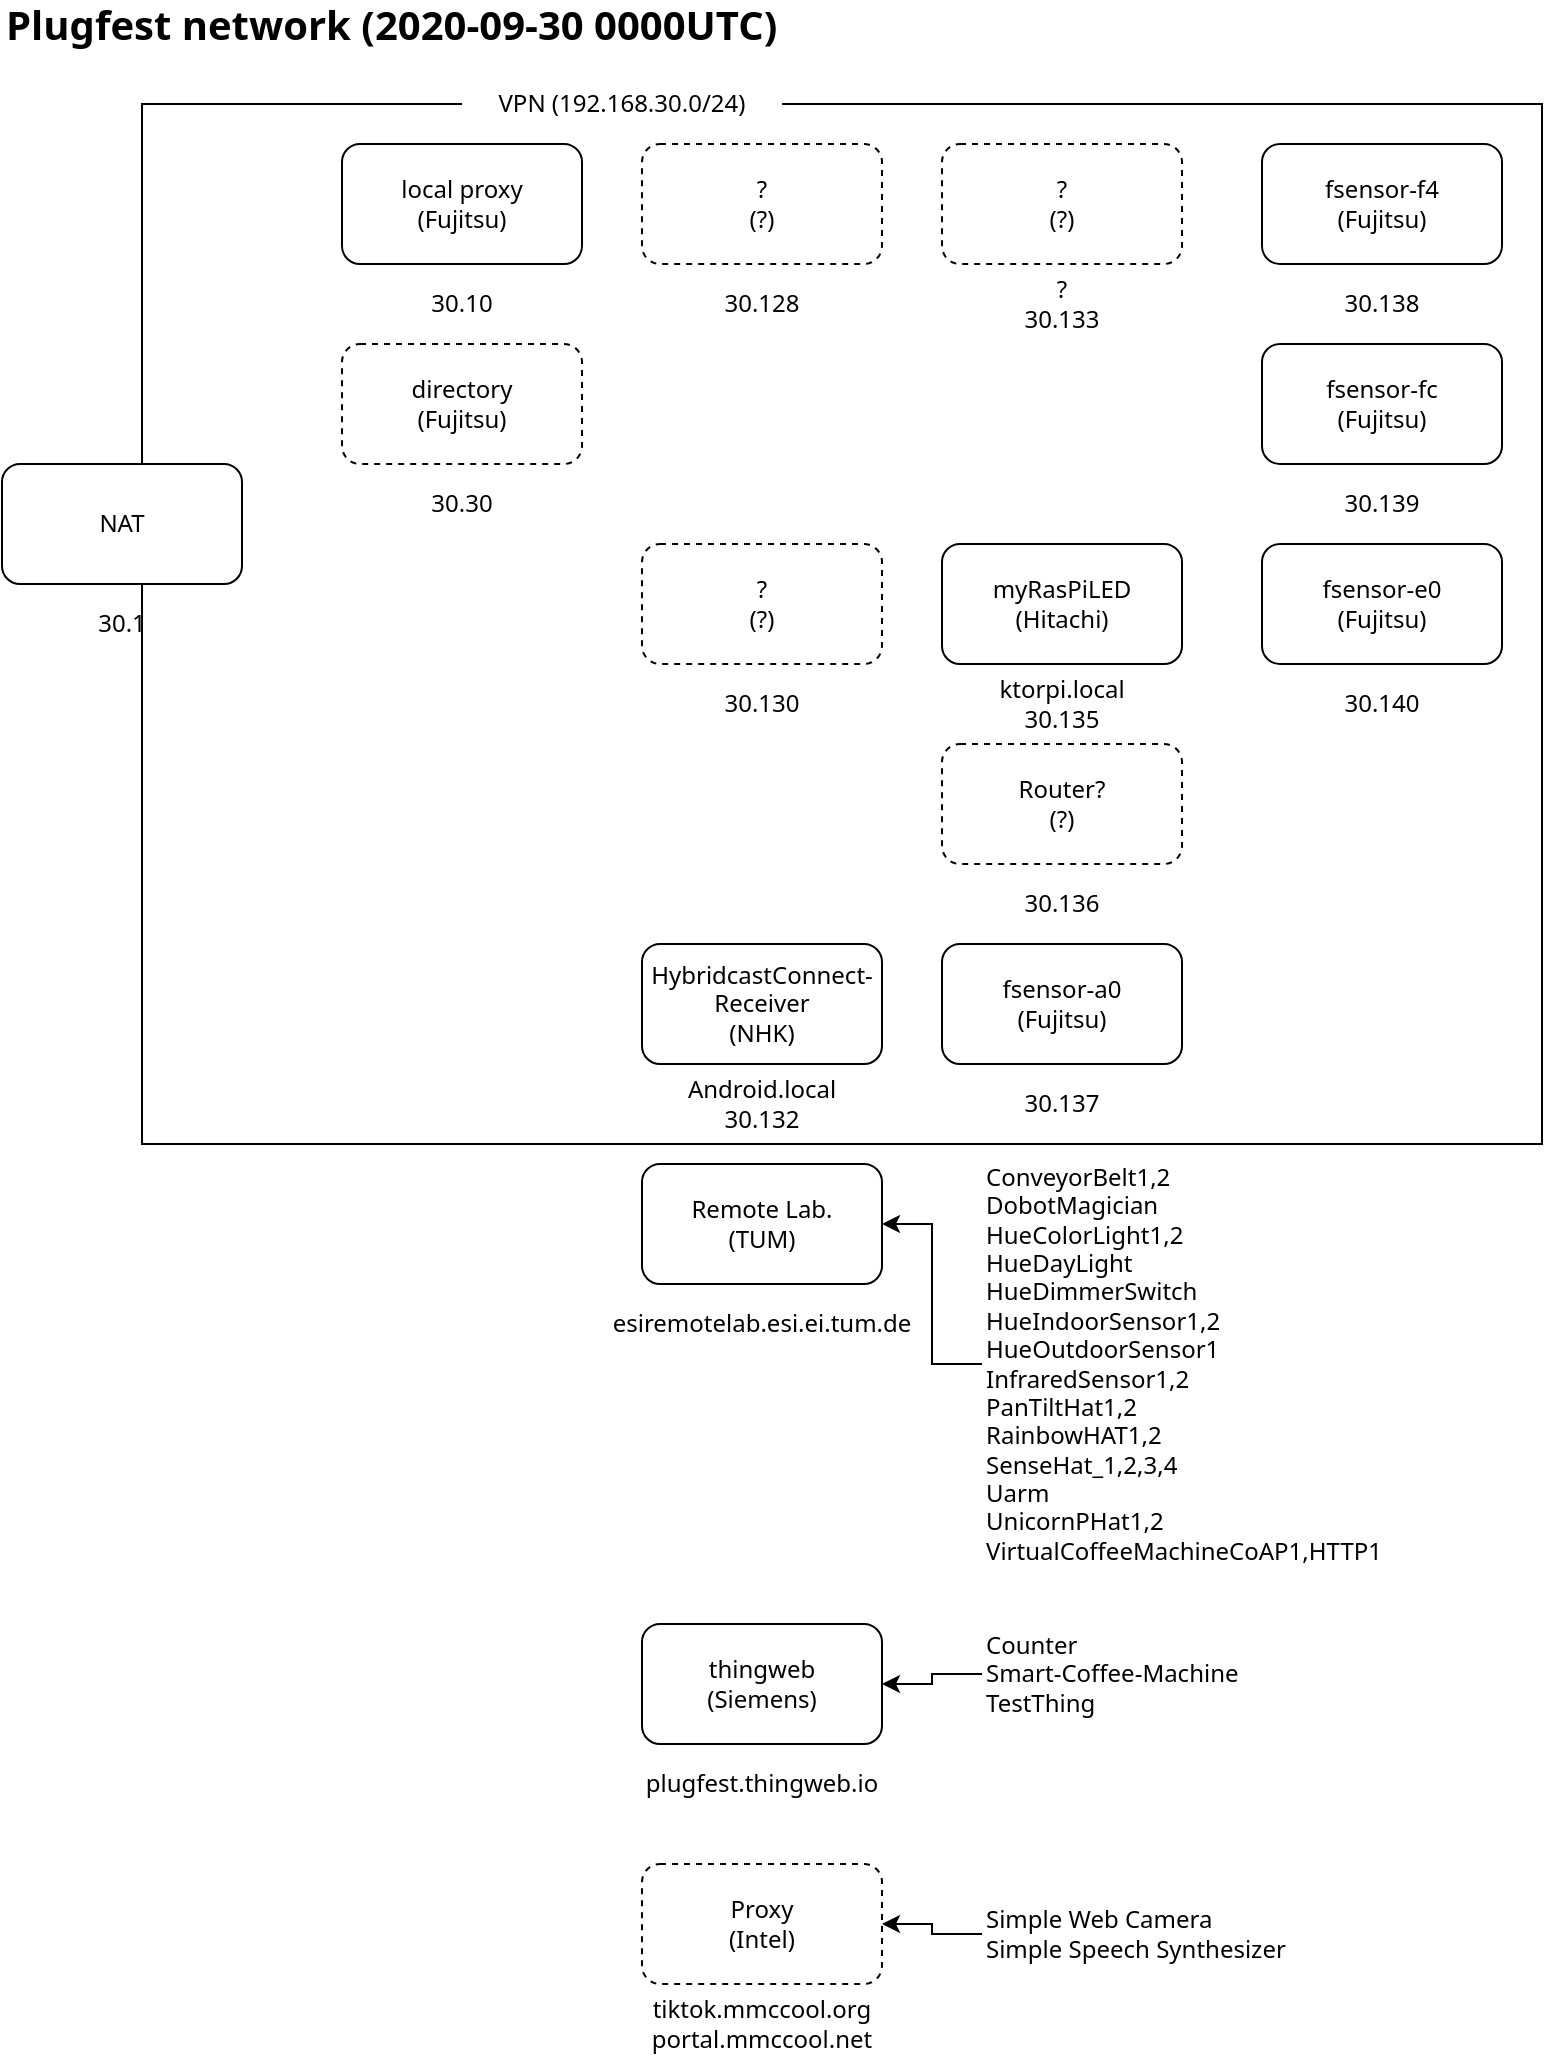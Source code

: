 <mxfile version="13.7.6" type="github">
  <diagram id="u5zMc34dIf03BYUIIh_0" name="Page-1">
    <mxGraphModel dx="537" dy="730" grid="1" gridSize="10" guides="1" tooltips="1" connect="1" arrows="1" fold="1" page="1" pageScale="1" pageWidth="850" pageHeight="1100" math="0" shadow="0">
      <root>
        <mxCell id="0" />
        <mxCell id="1" parent="0" />
        <mxCell id="Yr2aDynTFDVX90KfaygX-19" value="" style="rounded=0;whiteSpace=wrap;html=1;align=center;fontFamily=Noto Sans;fontSource=https%3A%2F%2Ffonts.googleapis.com%2Fcss%3Ffamily%3DNoto%2BSans;" parent="1" vertex="1">
          <mxGeometry x="80" y="60" width="700" height="520" as="geometry" />
        </mxCell>
        <mxCell id="Yr2aDynTFDVX90KfaygX-9" value="" style="group;fontFamily=Noto Sans;fontSource=https%3A%2F%2Ffonts.googleapis.com%2Fcss%3Ffamily%3DNoto%2BSans;" parent="1" vertex="1" connectable="0">
          <mxGeometry x="480" y="280" width="120" height="90" as="geometry" />
        </mxCell>
        <mxCell id="Yr2aDynTFDVX90KfaygX-3" value="myRasPiLED&lt;br&gt;(Hitachi)" style="rounded=1;whiteSpace=wrap;html=1;fontFamily=Noto Sans;fontSource=https%3A%2F%2Ffonts.googleapis.com%2Fcss%3Ffamily%3DNoto%2BSans;" parent="Yr2aDynTFDVX90KfaygX-9" vertex="1">
          <mxGeometry width="120" height="60" as="geometry" />
        </mxCell>
        <mxCell id="Yr2aDynTFDVX90KfaygX-4" value="ktorpi.local&lt;br&gt;30.135" style="text;html=1;strokeColor=none;fillColor=none;align=center;verticalAlign=middle;whiteSpace=wrap;rounded=0;fontFamily=Noto Sans;fontSource=https%3A%2F%2Ffonts.googleapis.com%2Fcss%3Ffamily%3DNoto%2BSans;" parent="Yr2aDynTFDVX90KfaygX-9" vertex="1">
          <mxGeometry x="40" y="70" width="40" height="20" as="geometry" />
        </mxCell>
        <mxCell id="Yr2aDynTFDVX90KfaygX-10" value="" style="group;fontFamily=Noto Sans;fontSource=https%3A%2F%2Ffonts.googleapis.com%2Fcss%3Ffamily%3DNoto%2BSans;" parent="1" vertex="1" connectable="0">
          <mxGeometry x="330" y="280" width="120" height="90" as="geometry" />
        </mxCell>
        <mxCell id="Yr2aDynTFDVX90KfaygX-7" value="?&lt;br&gt;(?)" style="rounded=1;whiteSpace=wrap;html=1;fontFamily=Noto Sans;fontSource=https%3A%2F%2Ffonts.googleapis.com%2Fcss%3Ffamily%3DNoto%2BSans;dashed=1;" parent="Yr2aDynTFDVX90KfaygX-10" vertex="1">
          <mxGeometry width="120" height="60" as="geometry" />
        </mxCell>
        <mxCell id="Yr2aDynTFDVX90KfaygX-8" value="30.130" style="text;html=1;strokeColor=none;fillColor=none;align=center;verticalAlign=middle;whiteSpace=wrap;rounded=0;fontFamily=Noto Sans;fontSource=https%3A%2F%2Ffonts.googleapis.com%2Fcss%3Ffamily%3DNoto%2BSans;" parent="Yr2aDynTFDVX90KfaygX-10" vertex="1">
          <mxGeometry x="40" y="70" width="40" height="20" as="geometry" />
        </mxCell>
        <mxCell id="Yr2aDynTFDVX90KfaygX-11" value="" style="group;fontFamily=Noto Sans;fontSource=https%3A%2F%2Ffonts.googleapis.com%2Fcss%3Ffamily%3DNoto%2BSans;" parent="1" vertex="1" connectable="0">
          <mxGeometry x="330" y="80" width="120" height="90" as="geometry" />
        </mxCell>
        <mxCell id="Yr2aDynTFDVX90KfaygX-5" value="?&lt;br&gt;(?)" style="rounded=1;whiteSpace=wrap;html=1;fontFamily=Noto Sans;fontSource=https%3A%2F%2Ffonts.googleapis.com%2Fcss%3Ffamily%3DNoto%2BSans;dashed=1;" parent="Yr2aDynTFDVX90KfaygX-11" vertex="1">
          <mxGeometry width="120" height="60" as="geometry" />
        </mxCell>
        <mxCell id="Yr2aDynTFDVX90KfaygX-6" value="30.128" style="text;html=1;strokeColor=none;fillColor=none;align=center;verticalAlign=middle;whiteSpace=wrap;rounded=0;fontFamily=Noto Sans;fontSource=https%3A%2F%2Ffonts.googleapis.com%2Fcss%3Ffamily%3DNoto%2BSans;" parent="Yr2aDynTFDVX90KfaygX-11" vertex="1">
          <mxGeometry x="40" y="70" width="40" height="20" as="geometry" />
        </mxCell>
        <mxCell id="Yr2aDynTFDVX90KfaygX-16" value="" style="group;fontFamily=Noto Sans;fontSource=https%3A%2F%2Ffonts.googleapis.com%2Fcss%3Ffamily%3DNoto%2BSans;" parent="1" vertex="1" connectable="0">
          <mxGeometry x="10" y="240" width="120" height="90" as="geometry" />
        </mxCell>
        <mxCell id="Yr2aDynTFDVX90KfaygX-17" value="NAT" style="rounded=1;whiteSpace=wrap;html=1;fontFamily=Noto Sans;fontSource=https%3A%2F%2Ffonts.googleapis.com%2Fcss%3Ffamily%3DNoto%2BSans;" parent="Yr2aDynTFDVX90KfaygX-16" vertex="1">
          <mxGeometry width="120" height="60" as="geometry" />
        </mxCell>
        <mxCell id="Yr2aDynTFDVX90KfaygX-18" value="30.1" style="text;html=1;strokeColor=none;fillColor=none;align=center;verticalAlign=middle;whiteSpace=wrap;rounded=0;fontFamily=Noto Sans;fontSource=https%3A%2F%2Ffonts.googleapis.com%2Fcss%3Ffamily%3DNoto%2BSans;" parent="Yr2aDynTFDVX90KfaygX-16" vertex="1">
          <mxGeometry x="40" y="70" width="40" height="20" as="geometry" />
        </mxCell>
        <mxCell id="Yr2aDynTFDVX90KfaygX-20" value="VPN (192.168.30.0/24)" style="text;html=1;align=center;verticalAlign=middle;whiteSpace=wrap;rounded=0;fillColor=#FFFFFF;fontFamily=Noto Sans;fontSource=https%3A%2F%2Ffonts.googleapis.com%2Fcss%3Ffamily%3DNoto%2BSans;" parent="1" vertex="1">
          <mxGeometry x="240" y="50" width="160" height="20" as="geometry" />
        </mxCell>
        <mxCell id="Yr2aDynTFDVX90KfaygX-21" value="" style="group;fontFamily=Noto Sans;fontSource=https%3A%2F%2Ffonts.googleapis.com%2Fcss%3Ffamily%3DNoto%2BSans;" parent="1" vertex="1" connectable="0">
          <mxGeometry x="330" y="590" width="120" height="90" as="geometry" />
        </mxCell>
        <mxCell id="Yr2aDynTFDVX90KfaygX-22" value="Remote Lab.&lt;br&gt;(TUM)" style="rounded=1;whiteSpace=wrap;html=1;fontFamily=Noto Sans;fontSource=https%3A%2F%2Ffonts.googleapis.com%2Fcss%3Ffamily%3DNoto%2BSans;" parent="Yr2aDynTFDVX90KfaygX-21" vertex="1">
          <mxGeometry width="120" height="60" as="geometry" />
        </mxCell>
        <mxCell id="Yr2aDynTFDVX90KfaygX-23" value="esiremotelab.esi.ei.tum.de" style="text;html=1;strokeColor=none;fillColor=none;align=center;verticalAlign=middle;whiteSpace=wrap;rounded=0;fontFamily=Noto Sans;fontSource=https%3A%2F%2Ffonts.googleapis.com%2Fcss%3Ffamily%3DNoto%2BSans;" parent="Yr2aDynTFDVX90KfaygX-21" vertex="1">
          <mxGeometry x="40" y="70" width="40" height="20" as="geometry" />
        </mxCell>
        <mxCell id="Yr2aDynTFDVX90KfaygX-30" style="edgeStyle=orthogonalEdgeStyle;rounded=0;orthogonalLoop=1;jettySize=auto;html=1;exitX=0;exitY=0.5;exitDx=0;exitDy=0;entryX=1;entryY=0.5;entryDx=0;entryDy=0;fontFamily=Noto Sans;fontSource=https%3A%2F%2Ffonts.googleapis.com%2Fcss%3Ffamily%3DNoto%2BSans;" parent="1" source="Yr2aDynTFDVX90KfaygX-24" target="Yr2aDynTFDVX90KfaygX-22" edge="1">
          <mxGeometry relative="1" as="geometry" />
        </mxCell>
        <mxCell id="Yr2aDynTFDVX90KfaygX-24" value="ConveyorBelt1,2&lt;br&gt;DobotMagician&lt;br&gt;HueColorLight1,2&lt;br&gt;HueDayLight&lt;br&gt;HueDimmerSwitch&lt;br&gt;HueIndoorSensor1,2&lt;br&gt;HueOutdoorSensor1&lt;br&gt;InfraredSensor1,2&lt;br&gt;PanTiltHat1,2&lt;br&gt;RainbowHAT1,2&lt;br&gt;SenseHat_1,2,3,4&lt;br&gt;Uarm&lt;br&gt;UnicornPHat1,2&lt;br&gt;VirtualCoffeeMachineCoAP1,HTTP1&lt;br&gt;" style="text;html=1;strokeColor=none;fillColor=none;align=left;verticalAlign=middle;whiteSpace=wrap;rounded=0;fontFamily=Noto Sans;fontSource=https%3A%2F%2Ffonts.googleapis.com%2Fcss%3Ffamily%3DNoto%2BSans;" parent="1" vertex="1">
          <mxGeometry x="500" y="590" width="200" height="200" as="geometry" />
        </mxCell>
        <mxCell id="Yr2aDynTFDVX90KfaygX-25" value="" style="group;fontFamily=Noto Sans;fontSource=https%3A%2F%2Ffonts.googleapis.com%2Fcss%3Ffamily%3DNoto%2BSans;" parent="1" vertex="1" connectable="0">
          <mxGeometry x="330" y="820" width="120" height="90" as="geometry" />
        </mxCell>
        <mxCell id="Yr2aDynTFDVX90KfaygX-26" value="thingweb&lt;br&gt;(Siemens)" style="rounded=1;whiteSpace=wrap;html=1;fontFamily=Noto Sans;fontSource=https%3A%2F%2Ffonts.googleapis.com%2Fcss%3Ffamily%3DNoto%2BSans;" parent="Yr2aDynTFDVX90KfaygX-25" vertex="1">
          <mxGeometry width="120" height="60" as="geometry" />
        </mxCell>
        <mxCell id="Yr2aDynTFDVX90KfaygX-27" value="plugfest.thingweb.io" style="text;html=1;strokeColor=none;fillColor=none;align=center;verticalAlign=middle;whiteSpace=wrap;rounded=0;fontFamily=Noto Sans;fontSource=https%3A%2F%2Ffonts.googleapis.com%2Fcss%3Ffamily%3DNoto%2BSans;" parent="Yr2aDynTFDVX90KfaygX-25" vertex="1">
          <mxGeometry x="40" y="70" width="40" height="20" as="geometry" />
        </mxCell>
        <mxCell id="Yr2aDynTFDVX90KfaygX-33" style="edgeStyle=orthogonalEdgeStyle;rounded=0;orthogonalLoop=1;jettySize=auto;html=1;exitX=0;exitY=0.5;exitDx=0;exitDy=0;entryX=1;entryY=0.5;entryDx=0;entryDy=0;fontFamily=Noto Sans;fontSource=https%3A%2F%2Ffonts.googleapis.com%2Fcss%3Ffamily%3DNoto%2BSans;" parent="1" source="Yr2aDynTFDVX90KfaygX-28" target="Yr2aDynTFDVX90KfaygX-26" edge="1">
          <mxGeometry relative="1" as="geometry" />
        </mxCell>
        <mxCell id="Yr2aDynTFDVX90KfaygX-28" value="Counter&lt;br&gt;Smart-Coffee-Machine&lt;br&gt;TestThing" style="text;html=1;strokeColor=none;fillColor=none;align=left;verticalAlign=middle;whiteSpace=wrap;rounded=0;fontFamily=Noto Sans;fontSource=https%3A%2F%2Ffonts.googleapis.com%2Fcss%3Ffamily%3DNoto%2BSans;" parent="1" vertex="1">
          <mxGeometry x="500" y="820" width="210" height="50" as="geometry" />
        </mxCell>
        <mxCell id="Yr2aDynTFDVX90KfaygX-35" value="Plugfest network (2020-09-30 0000UTC)" style="text;html=1;strokeColor=none;fillColor=none;align=left;verticalAlign=middle;whiteSpace=wrap;rounded=0;fontFamily=Noto Sans;fontSource=https%3A%2F%2Ffonts.googleapis.com%2Fcss%3Ffamily%3DNoto%2BSans;fontStyle=1;fontSize=20;" parent="1" vertex="1">
          <mxGeometry x="10" y="10" width="450" height="20" as="geometry" />
        </mxCell>
        <mxCell id="Wgf2KxVO73DfJVwTnlXT-1" value="" style="group;fontFamily=Noto Sans;fontSource=https%3A%2F%2Ffonts.googleapis.com%2Fcss%3Ffamily%3DNoto%2BSans;" parent="1" vertex="1" connectable="0">
          <mxGeometry x="330" y="380" width="120" height="180" as="geometry" />
        </mxCell>
        <mxCell id="Wgf2KxVO73DfJVwTnlXT-4" value="" style="group;fontFamily=Noto Sans;fontSource=https%3A%2F%2Ffonts.googleapis.com%2Fcss%3Ffamily%3DNoto%2BSans;" parent="Wgf2KxVO73DfJVwTnlXT-1" vertex="1" connectable="0">
          <mxGeometry y="100" width="120" height="90" as="geometry" />
        </mxCell>
        <mxCell id="Wgf2KxVO73DfJVwTnlXT-5" value="HybridcastConnect-&lt;br&gt;Receiver&lt;br&gt;(NHK)" style="rounded=1;whiteSpace=wrap;html=1;fontFamily=Noto Sans;fontSource=https%3A%2F%2Ffonts.googleapis.com%2Fcss%3Ffamily%3DNoto%2BSans;" parent="Wgf2KxVO73DfJVwTnlXT-4" vertex="1">
          <mxGeometry width="120" height="60" as="geometry" />
        </mxCell>
        <mxCell id="Wgf2KxVO73DfJVwTnlXT-6" value="Android.local&lt;br&gt;30.132" style="text;html=1;strokeColor=none;fillColor=none;align=center;verticalAlign=middle;whiteSpace=wrap;rounded=0;fontFamily=Noto Sans;fontSource=https%3A%2F%2Ffonts.googleapis.com%2Fcss%3Ffamily%3DNoto%2BSans;" parent="Wgf2KxVO73DfJVwTnlXT-4" vertex="1">
          <mxGeometry x="40" y="70" width="40" height="20" as="geometry" />
        </mxCell>
        <mxCell id="Wgf2KxVO73DfJVwTnlXT-8" value="" style="group;fontFamily=Noto Sans;fontSource=https%3A%2F%2Ffonts.googleapis.com%2Fcss%3Ffamily%3DNoto%2BSans;" parent="1" vertex="1" connectable="0">
          <mxGeometry x="330" y="940" width="120" height="90" as="geometry" />
        </mxCell>
        <mxCell id="Wgf2KxVO73DfJVwTnlXT-9" value="Proxy&lt;br&gt;(Intel)" style="rounded=1;whiteSpace=wrap;html=1;fontFamily=Noto Sans;fontSource=https%3A%2F%2Ffonts.googleapis.com%2Fcss%3Ffamily%3DNoto%2BSans;dashed=1;" parent="Wgf2KxVO73DfJVwTnlXT-8" vertex="1">
          <mxGeometry width="120" height="60" as="geometry" />
        </mxCell>
        <mxCell id="Wgf2KxVO73DfJVwTnlXT-10" value="tiktok.mmccool.org&lt;br&gt;portal.mmccool.net" style="text;html=1;strokeColor=none;fillColor=none;align=center;verticalAlign=middle;whiteSpace=wrap;rounded=0;fontFamily=Noto Sans;fontSource=https%3A%2F%2Ffonts.googleapis.com%2Fcss%3Ffamily%3DNoto%2BSans;" parent="Wgf2KxVO73DfJVwTnlXT-8" vertex="1">
          <mxGeometry x="40" y="70" width="40" height="20" as="geometry" />
        </mxCell>
        <mxCell id="Wgf2KxVO73DfJVwTnlXT-13" style="edgeStyle=orthogonalEdgeStyle;rounded=0;orthogonalLoop=1;jettySize=auto;html=1;exitX=0;exitY=0.5;exitDx=0;exitDy=0;entryX=1;entryY=0.5;entryDx=0;entryDy=0;" parent="1" source="Wgf2KxVO73DfJVwTnlXT-11" target="Wgf2KxVO73DfJVwTnlXT-9" edge="1">
          <mxGeometry relative="1" as="geometry" />
        </mxCell>
        <mxCell id="Wgf2KxVO73DfJVwTnlXT-11" value="Simple Web Camera&lt;br&gt;Simple Speech Synthesizer" style="text;html=1;strokeColor=none;fillColor=none;align=left;verticalAlign=middle;whiteSpace=wrap;rounded=0;fontFamily=Noto Sans;fontSource=https%3A%2F%2Ffonts.googleapis.com%2Fcss%3Ffamily%3DNoto%2BSans;" parent="1" vertex="1">
          <mxGeometry x="500" y="950" width="210" height="50" as="geometry" />
        </mxCell>
        <mxCell id="xwS3CkZTHqkVud5CIDs6-1" value="" style="group;fontFamily=Noto Sans;fontSource=https%3A%2F%2Ffonts.googleapis.com%2Fcss%3Ffamily%3DNoto%2BSans;" vertex="1" connectable="0" parent="1">
          <mxGeometry x="180" y="80" width="120" height="90" as="geometry" />
        </mxCell>
        <mxCell id="xwS3CkZTHqkVud5CIDs6-2" value="local proxy&lt;br&gt;(Fujitsu)" style="rounded=1;whiteSpace=wrap;html=1;fontFamily=Noto Sans;fontSource=https%3A%2F%2Ffonts.googleapis.com%2Fcss%3Ffamily%3DNoto%2BSans;" vertex="1" parent="xwS3CkZTHqkVud5CIDs6-1">
          <mxGeometry width="120" height="60" as="geometry" />
        </mxCell>
        <mxCell id="xwS3CkZTHqkVud5CIDs6-3" value="30.10" style="text;html=1;strokeColor=none;fillColor=none;align=center;verticalAlign=middle;whiteSpace=wrap;rounded=0;fontFamily=Noto Sans;fontSource=https%3A%2F%2Ffonts.googleapis.com%2Fcss%3Ffamily%3DNoto%2BSans;" vertex="1" parent="xwS3CkZTHqkVud5CIDs6-1">
          <mxGeometry x="40" y="70" width="40" height="20" as="geometry" />
        </mxCell>
        <mxCell id="xwS3CkZTHqkVud5CIDs6-5" value="" style="group;fontFamily=Noto Sans;fontSource=https%3A%2F%2Ffonts.googleapis.com%2Fcss%3Ffamily%3DNoto%2BSans;" vertex="1" connectable="0" parent="1">
          <mxGeometry x="180" y="180" width="120" height="90" as="geometry" />
        </mxCell>
        <mxCell id="xwS3CkZTHqkVud5CIDs6-6" value="directory&lt;br&gt;(Fujitsu)" style="rounded=1;whiteSpace=wrap;html=1;fontFamily=Noto Sans;fontSource=https%3A%2F%2Ffonts.googleapis.com%2Fcss%3Ffamily%3DNoto%2BSans;dashed=1;" vertex="1" parent="xwS3CkZTHqkVud5CIDs6-5">
          <mxGeometry width="120" height="60" as="geometry" />
        </mxCell>
        <mxCell id="xwS3CkZTHqkVud5CIDs6-7" value="30.30" style="text;html=1;strokeColor=none;fillColor=none;align=center;verticalAlign=middle;whiteSpace=wrap;rounded=0;fontFamily=Noto Sans;fontSource=https%3A%2F%2Ffonts.googleapis.com%2Fcss%3Ffamily%3DNoto%2BSans;" vertex="1" parent="xwS3CkZTHqkVud5CIDs6-5">
          <mxGeometry x="40" y="70" width="40" height="20" as="geometry" />
        </mxCell>
        <mxCell id="xwS3CkZTHqkVud5CIDs6-13" value="" style="group;fontFamily=Noto Sans;fontSource=https%3A%2F%2Ffonts.googleapis.com%2Fcss%3Ffamily%3DNoto%2BSans;" vertex="1" connectable="0" parent="1">
          <mxGeometry x="480" y="380" width="120" height="180" as="geometry" />
        </mxCell>
        <mxCell id="xwS3CkZTHqkVud5CIDs6-14" value="Router?&lt;br&gt;(?)" style="rounded=1;whiteSpace=wrap;html=1;fontFamily=Noto Sans;fontSource=https%3A%2F%2Ffonts.googleapis.com%2Fcss%3Ffamily%3DNoto%2BSans;dashed=1;" vertex="1" parent="xwS3CkZTHqkVud5CIDs6-13">
          <mxGeometry width="120" height="60" as="geometry" />
        </mxCell>
        <mxCell id="xwS3CkZTHqkVud5CIDs6-15" value="30.136" style="text;html=1;strokeColor=none;fillColor=none;align=center;verticalAlign=middle;whiteSpace=wrap;rounded=0;fontFamily=Noto Sans;fontSource=https%3A%2F%2Ffonts.googleapis.com%2Fcss%3Ffamily%3DNoto%2BSans;" vertex="1" parent="xwS3CkZTHqkVud5CIDs6-13">
          <mxGeometry x="40" y="70" width="40" height="20" as="geometry" />
        </mxCell>
        <mxCell id="xwS3CkZTHqkVud5CIDs6-19" value="" style="group;fontFamily=Noto Sans;fontSource=https%3A%2F%2Ffonts.googleapis.com%2Fcss%3Ffamily%3DNoto%2BSans;" vertex="1" connectable="0" parent="xwS3CkZTHqkVud5CIDs6-13">
          <mxGeometry y="100" width="120" height="90" as="geometry" />
        </mxCell>
        <mxCell id="xwS3CkZTHqkVud5CIDs6-20" value="fsensor-a0&lt;br&gt;(Fujitsu)" style="rounded=1;whiteSpace=wrap;html=1;fontFamily=Noto Sans;fontSource=https%3A%2F%2Ffonts.googleapis.com%2Fcss%3Ffamily%3DNoto%2BSans;" vertex="1" parent="xwS3CkZTHqkVud5CIDs6-19">
          <mxGeometry width="120" height="60" as="geometry" />
        </mxCell>
        <mxCell id="xwS3CkZTHqkVud5CIDs6-21" value="30.137" style="text;html=1;strokeColor=none;fillColor=none;align=center;verticalAlign=middle;whiteSpace=wrap;rounded=0;fontFamily=Noto Sans;fontSource=https%3A%2F%2Ffonts.googleapis.com%2Fcss%3Ffamily%3DNoto%2BSans;" vertex="1" parent="xwS3CkZTHqkVud5CIDs6-19">
          <mxGeometry x="40" y="70" width="40" height="20" as="geometry" />
        </mxCell>
        <mxCell id="xwS3CkZTHqkVud5CIDs6-24" value="" style="group;fontFamily=Noto Sans;fontSource=https%3A%2F%2Ffonts.googleapis.com%2Fcss%3Ffamily%3DNoto%2BSans;" vertex="1" connectable="0" parent="1">
          <mxGeometry x="640" y="180" width="120" height="90" as="geometry" />
        </mxCell>
        <mxCell id="xwS3CkZTHqkVud5CIDs6-25" value="fsensor-fc&lt;br&gt;(Fujitsu)" style="rounded=1;whiteSpace=wrap;html=1;fontFamily=Noto Sans;fontSource=https%3A%2F%2Ffonts.googleapis.com%2Fcss%3Ffamily%3DNoto%2BSans;" vertex="1" parent="xwS3CkZTHqkVud5CIDs6-24">
          <mxGeometry width="120" height="60" as="geometry" />
        </mxCell>
        <mxCell id="xwS3CkZTHqkVud5CIDs6-26" value="30.139" style="text;html=1;strokeColor=none;fillColor=none;align=center;verticalAlign=middle;whiteSpace=wrap;rounded=0;fontFamily=Noto Sans;fontSource=https%3A%2F%2Ffonts.googleapis.com%2Fcss%3Ffamily%3DNoto%2BSans;" vertex="1" parent="xwS3CkZTHqkVud5CIDs6-24">
          <mxGeometry x="40" y="70" width="40" height="20" as="geometry" />
        </mxCell>
        <mxCell id="xwS3CkZTHqkVud5CIDs6-27" value="" style="group;fontFamily=Noto Sans;fontSource=https%3A%2F%2Ffonts.googleapis.com%2Fcss%3Ffamily%3DNoto%2BSans;" vertex="1" connectable="0" parent="1">
          <mxGeometry x="640" y="80" width="120" height="90" as="geometry" />
        </mxCell>
        <mxCell id="xwS3CkZTHqkVud5CIDs6-28" value="fsensor-f4&lt;br&gt;(Fujitsu)" style="rounded=1;whiteSpace=wrap;html=1;fontFamily=Noto Sans;fontSource=https%3A%2F%2Ffonts.googleapis.com%2Fcss%3Ffamily%3DNoto%2BSans;" vertex="1" parent="xwS3CkZTHqkVud5CIDs6-27">
          <mxGeometry width="120" height="60" as="geometry" />
        </mxCell>
        <mxCell id="xwS3CkZTHqkVud5CIDs6-29" value="30.138" style="text;html=1;strokeColor=none;fillColor=none;align=center;verticalAlign=middle;whiteSpace=wrap;rounded=0;fontFamily=Noto Sans;fontSource=https%3A%2F%2Ffonts.googleapis.com%2Fcss%3Ffamily%3DNoto%2BSans;" vertex="1" parent="xwS3CkZTHqkVud5CIDs6-27">
          <mxGeometry x="40" y="70" width="40" height="20" as="geometry" />
        </mxCell>
        <mxCell id="xwS3CkZTHqkVud5CIDs6-30" value="" style="group;fontFamily=Noto Sans;fontSource=https%3A%2F%2Ffonts.googleapis.com%2Fcss%3Ffamily%3DNoto%2BSans;" vertex="1" connectable="0" parent="1">
          <mxGeometry x="640" y="280" width="120" height="90" as="geometry" />
        </mxCell>
        <mxCell id="xwS3CkZTHqkVud5CIDs6-31" value="fsensor-e0&lt;br&gt;(Fujitsu)" style="rounded=1;whiteSpace=wrap;html=1;fontFamily=Noto Sans;fontSource=https%3A%2F%2Ffonts.googleapis.com%2Fcss%3Ffamily%3DNoto%2BSans;" vertex="1" parent="xwS3CkZTHqkVud5CIDs6-30">
          <mxGeometry width="120" height="60" as="geometry" />
        </mxCell>
        <mxCell id="xwS3CkZTHqkVud5CIDs6-32" value="30.140" style="text;html=1;strokeColor=none;fillColor=none;align=center;verticalAlign=middle;whiteSpace=wrap;rounded=0;fontFamily=Noto Sans;fontSource=https%3A%2F%2Ffonts.googleapis.com%2Fcss%3Ffamily%3DNoto%2BSans;" vertex="1" parent="xwS3CkZTHqkVud5CIDs6-30">
          <mxGeometry x="40" y="70" width="40" height="20" as="geometry" />
        </mxCell>
        <mxCell id="xwS3CkZTHqkVud5CIDs6-36" value="" style="group;fontFamily=Noto Sans;fontSource=https%3A%2F%2Ffonts.googleapis.com%2Fcss%3Ffamily%3DNoto%2BSans;" vertex="1" connectable="0" parent="1">
          <mxGeometry x="480" y="80" width="120" height="90" as="geometry" />
        </mxCell>
        <mxCell id="xwS3CkZTHqkVud5CIDs6-37" value="?&lt;br&gt;(?)" style="rounded=1;whiteSpace=wrap;html=1;fontFamily=Noto Sans;fontSource=https%3A%2F%2Ffonts.googleapis.com%2Fcss%3Ffamily%3DNoto%2BSans;dashed=1;" vertex="1" parent="xwS3CkZTHqkVud5CIDs6-36">
          <mxGeometry width="120" height="60" as="geometry" />
        </mxCell>
        <mxCell id="xwS3CkZTHqkVud5CIDs6-38" value="?&lt;br&gt;30.133" style="text;html=1;strokeColor=none;fillColor=none;align=center;verticalAlign=middle;whiteSpace=wrap;rounded=0;fontFamily=Noto Sans;fontSource=https%3A%2F%2Ffonts.googleapis.com%2Fcss%3Ffamily%3DNoto%2BSans;" vertex="1" parent="xwS3CkZTHqkVud5CIDs6-36">
          <mxGeometry x="40" y="70" width="40" height="20" as="geometry" />
        </mxCell>
      </root>
    </mxGraphModel>
  </diagram>
</mxfile>
